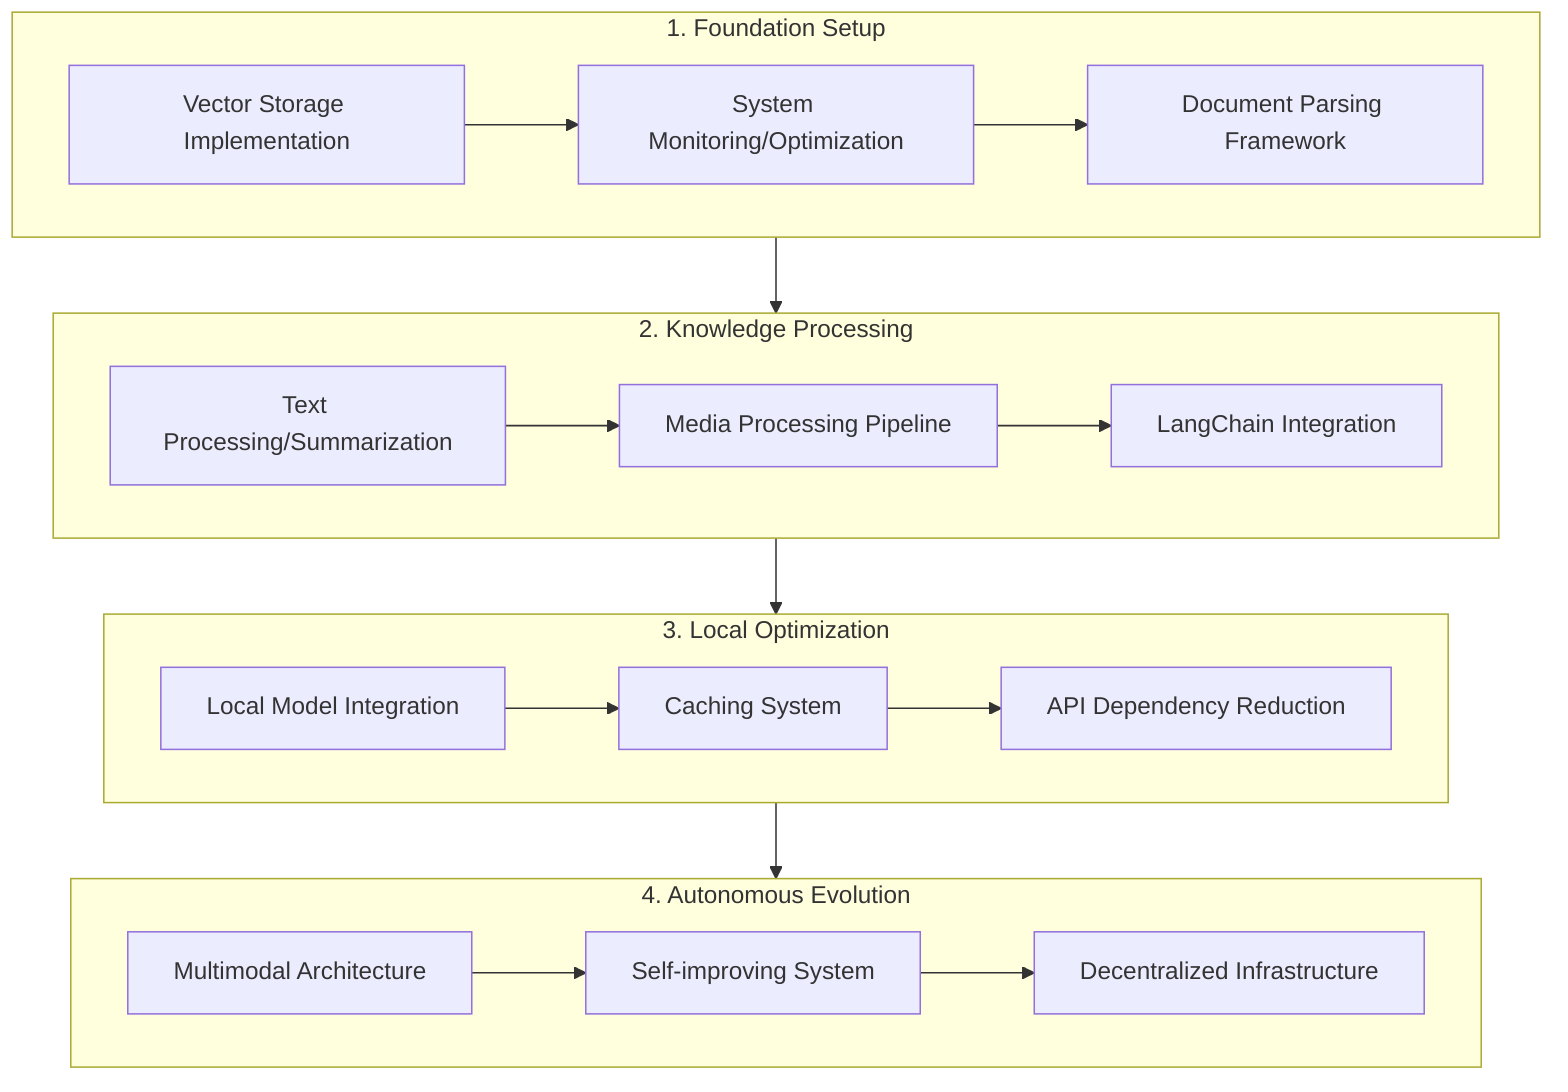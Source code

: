 graph TB
    subgraph Phase1["1. Foundation Setup"]
        Vector["Vector Storage Implementation"]
        Monitor["System Monitoring/Optimization"]
        Parse["Document Parsing Framework"]
        Vector --> Monitor
        Monitor --> Parse
    end

    subgraph Phase2["2. Knowledge Processing"]
        Text["Text Processing/Summarization"]
        Media["Media Processing Pipeline"]
        Chain["LangChain Integration"]
        Text --> Media
        Media --> Chain
    end

    subgraph Phase3["3. Local Optimization"]
        Local["Local Model Integration"]
        Cache["Caching System"]
        Reduce["API Dependency Reduction"]
        Local --> Cache
        Cache --> Reduce
    end

    subgraph Phase4["4. Autonomous Evolution"]
        Multi["Multimodal Architecture"]
        Self["Self-improving System"]
        Decentral["Decentralized Infrastructure"]
        Multi --> Self
        Self --> Decentral
    end

    Phase1 --> Phase2
    Phase2 --> Phase3
    Phase3 --> Phase4